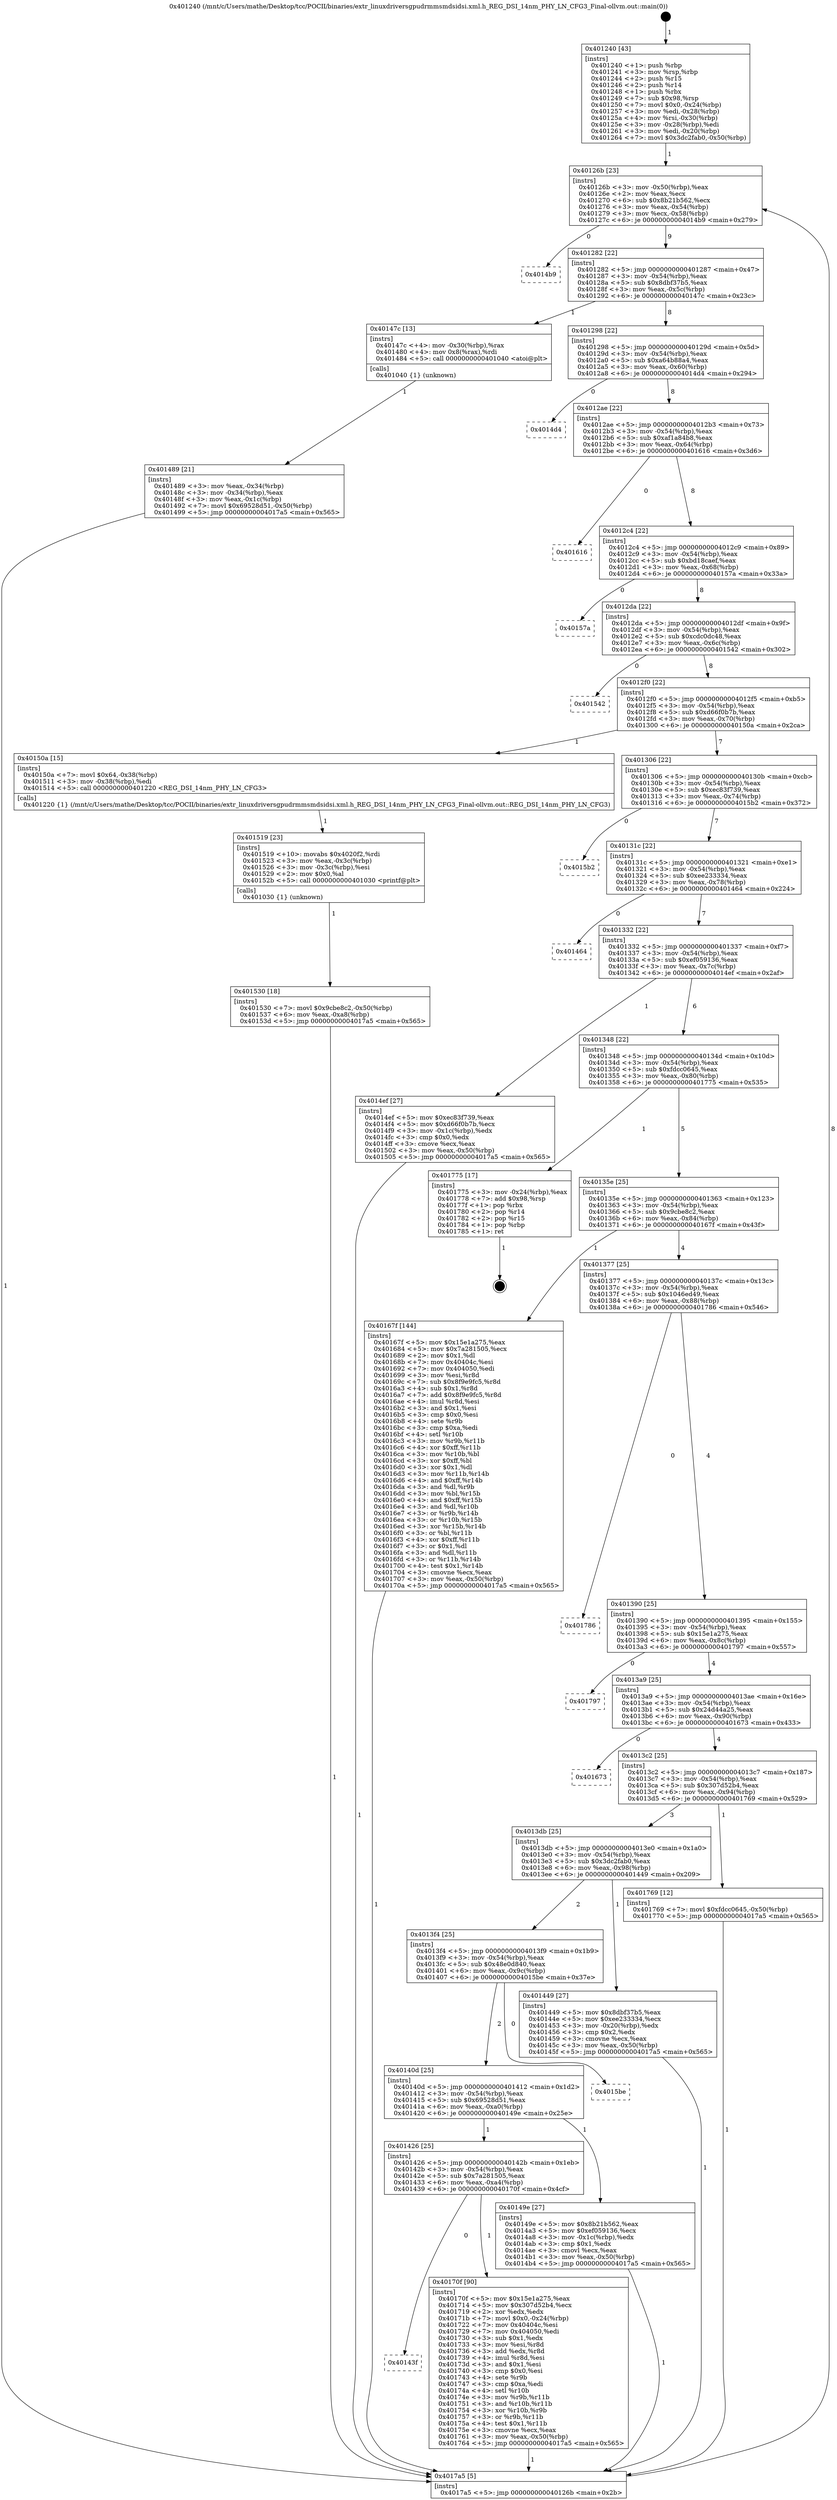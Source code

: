 digraph "0x401240" {
  label = "0x401240 (/mnt/c/Users/mathe/Desktop/tcc/POCII/binaries/extr_linuxdriversgpudrmmsmdsidsi.xml.h_REG_DSI_14nm_PHY_LN_CFG3_Final-ollvm.out::main(0))"
  labelloc = "t"
  node[shape=record]

  Entry [label="",width=0.3,height=0.3,shape=circle,fillcolor=black,style=filled]
  "0x40126b" [label="{
     0x40126b [23]\l
     | [instrs]\l
     &nbsp;&nbsp;0x40126b \<+3\>: mov -0x50(%rbp),%eax\l
     &nbsp;&nbsp;0x40126e \<+2\>: mov %eax,%ecx\l
     &nbsp;&nbsp;0x401270 \<+6\>: sub $0x8b21b562,%ecx\l
     &nbsp;&nbsp;0x401276 \<+3\>: mov %eax,-0x54(%rbp)\l
     &nbsp;&nbsp;0x401279 \<+3\>: mov %ecx,-0x58(%rbp)\l
     &nbsp;&nbsp;0x40127c \<+6\>: je 00000000004014b9 \<main+0x279\>\l
  }"]
  "0x4014b9" [label="{
     0x4014b9\l
  }", style=dashed]
  "0x401282" [label="{
     0x401282 [22]\l
     | [instrs]\l
     &nbsp;&nbsp;0x401282 \<+5\>: jmp 0000000000401287 \<main+0x47\>\l
     &nbsp;&nbsp;0x401287 \<+3\>: mov -0x54(%rbp),%eax\l
     &nbsp;&nbsp;0x40128a \<+5\>: sub $0x8dbf37b5,%eax\l
     &nbsp;&nbsp;0x40128f \<+3\>: mov %eax,-0x5c(%rbp)\l
     &nbsp;&nbsp;0x401292 \<+6\>: je 000000000040147c \<main+0x23c\>\l
  }"]
  Exit [label="",width=0.3,height=0.3,shape=circle,fillcolor=black,style=filled,peripheries=2]
  "0x40147c" [label="{
     0x40147c [13]\l
     | [instrs]\l
     &nbsp;&nbsp;0x40147c \<+4\>: mov -0x30(%rbp),%rax\l
     &nbsp;&nbsp;0x401480 \<+4\>: mov 0x8(%rax),%rdi\l
     &nbsp;&nbsp;0x401484 \<+5\>: call 0000000000401040 \<atoi@plt\>\l
     | [calls]\l
     &nbsp;&nbsp;0x401040 \{1\} (unknown)\l
  }"]
  "0x401298" [label="{
     0x401298 [22]\l
     | [instrs]\l
     &nbsp;&nbsp;0x401298 \<+5\>: jmp 000000000040129d \<main+0x5d\>\l
     &nbsp;&nbsp;0x40129d \<+3\>: mov -0x54(%rbp),%eax\l
     &nbsp;&nbsp;0x4012a0 \<+5\>: sub $0xa64b88a4,%eax\l
     &nbsp;&nbsp;0x4012a5 \<+3\>: mov %eax,-0x60(%rbp)\l
     &nbsp;&nbsp;0x4012a8 \<+6\>: je 00000000004014d4 \<main+0x294\>\l
  }"]
  "0x40143f" [label="{
     0x40143f\l
  }", style=dashed]
  "0x4014d4" [label="{
     0x4014d4\l
  }", style=dashed]
  "0x4012ae" [label="{
     0x4012ae [22]\l
     | [instrs]\l
     &nbsp;&nbsp;0x4012ae \<+5\>: jmp 00000000004012b3 \<main+0x73\>\l
     &nbsp;&nbsp;0x4012b3 \<+3\>: mov -0x54(%rbp),%eax\l
     &nbsp;&nbsp;0x4012b6 \<+5\>: sub $0xaf1a84b8,%eax\l
     &nbsp;&nbsp;0x4012bb \<+3\>: mov %eax,-0x64(%rbp)\l
     &nbsp;&nbsp;0x4012be \<+6\>: je 0000000000401616 \<main+0x3d6\>\l
  }"]
  "0x40170f" [label="{
     0x40170f [90]\l
     | [instrs]\l
     &nbsp;&nbsp;0x40170f \<+5\>: mov $0x15e1a275,%eax\l
     &nbsp;&nbsp;0x401714 \<+5\>: mov $0x307d52b4,%ecx\l
     &nbsp;&nbsp;0x401719 \<+2\>: xor %edx,%edx\l
     &nbsp;&nbsp;0x40171b \<+7\>: movl $0x0,-0x24(%rbp)\l
     &nbsp;&nbsp;0x401722 \<+7\>: mov 0x40404c,%esi\l
     &nbsp;&nbsp;0x401729 \<+7\>: mov 0x404050,%edi\l
     &nbsp;&nbsp;0x401730 \<+3\>: sub $0x1,%edx\l
     &nbsp;&nbsp;0x401733 \<+3\>: mov %esi,%r8d\l
     &nbsp;&nbsp;0x401736 \<+3\>: add %edx,%r8d\l
     &nbsp;&nbsp;0x401739 \<+4\>: imul %r8d,%esi\l
     &nbsp;&nbsp;0x40173d \<+3\>: and $0x1,%esi\l
     &nbsp;&nbsp;0x401740 \<+3\>: cmp $0x0,%esi\l
     &nbsp;&nbsp;0x401743 \<+4\>: sete %r9b\l
     &nbsp;&nbsp;0x401747 \<+3\>: cmp $0xa,%edi\l
     &nbsp;&nbsp;0x40174a \<+4\>: setl %r10b\l
     &nbsp;&nbsp;0x40174e \<+3\>: mov %r9b,%r11b\l
     &nbsp;&nbsp;0x401751 \<+3\>: and %r10b,%r11b\l
     &nbsp;&nbsp;0x401754 \<+3\>: xor %r10b,%r9b\l
     &nbsp;&nbsp;0x401757 \<+3\>: or %r9b,%r11b\l
     &nbsp;&nbsp;0x40175a \<+4\>: test $0x1,%r11b\l
     &nbsp;&nbsp;0x40175e \<+3\>: cmovne %ecx,%eax\l
     &nbsp;&nbsp;0x401761 \<+3\>: mov %eax,-0x50(%rbp)\l
     &nbsp;&nbsp;0x401764 \<+5\>: jmp 00000000004017a5 \<main+0x565\>\l
  }"]
  "0x401616" [label="{
     0x401616\l
  }", style=dashed]
  "0x4012c4" [label="{
     0x4012c4 [22]\l
     | [instrs]\l
     &nbsp;&nbsp;0x4012c4 \<+5\>: jmp 00000000004012c9 \<main+0x89\>\l
     &nbsp;&nbsp;0x4012c9 \<+3\>: mov -0x54(%rbp),%eax\l
     &nbsp;&nbsp;0x4012cc \<+5\>: sub $0xbd18caef,%eax\l
     &nbsp;&nbsp;0x4012d1 \<+3\>: mov %eax,-0x68(%rbp)\l
     &nbsp;&nbsp;0x4012d4 \<+6\>: je 000000000040157a \<main+0x33a\>\l
  }"]
  "0x401530" [label="{
     0x401530 [18]\l
     | [instrs]\l
     &nbsp;&nbsp;0x401530 \<+7\>: movl $0x9cbe8c2,-0x50(%rbp)\l
     &nbsp;&nbsp;0x401537 \<+6\>: mov %eax,-0xa8(%rbp)\l
     &nbsp;&nbsp;0x40153d \<+5\>: jmp 00000000004017a5 \<main+0x565\>\l
  }"]
  "0x40157a" [label="{
     0x40157a\l
  }", style=dashed]
  "0x4012da" [label="{
     0x4012da [22]\l
     | [instrs]\l
     &nbsp;&nbsp;0x4012da \<+5\>: jmp 00000000004012df \<main+0x9f\>\l
     &nbsp;&nbsp;0x4012df \<+3\>: mov -0x54(%rbp),%eax\l
     &nbsp;&nbsp;0x4012e2 \<+5\>: sub $0xcdc0dc48,%eax\l
     &nbsp;&nbsp;0x4012e7 \<+3\>: mov %eax,-0x6c(%rbp)\l
     &nbsp;&nbsp;0x4012ea \<+6\>: je 0000000000401542 \<main+0x302\>\l
  }"]
  "0x401519" [label="{
     0x401519 [23]\l
     | [instrs]\l
     &nbsp;&nbsp;0x401519 \<+10\>: movabs $0x4020f2,%rdi\l
     &nbsp;&nbsp;0x401523 \<+3\>: mov %eax,-0x3c(%rbp)\l
     &nbsp;&nbsp;0x401526 \<+3\>: mov -0x3c(%rbp),%esi\l
     &nbsp;&nbsp;0x401529 \<+2\>: mov $0x0,%al\l
     &nbsp;&nbsp;0x40152b \<+5\>: call 0000000000401030 \<printf@plt\>\l
     | [calls]\l
     &nbsp;&nbsp;0x401030 \{1\} (unknown)\l
  }"]
  "0x401542" [label="{
     0x401542\l
  }", style=dashed]
  "0x4012f0" [label="{
     0x4012f0 [22]\l
     | [instrs]\l
     &nbsp;&nbsp;0x4012f0 \<+5\>: jmp 00000000004012f5 \<main+0xb5\>\l
     &nbsp;&nbsp;0x4012f5 \<+3\>: mov -0x54(%rbp),%eax\l
     &nbsp;&nbsp;0x4012f8 \<+5\>: sub $0xd66f0b7b,%eax\l
     &nbsp;&nbsp;0x4012fd \<+3\>: mov %eax,-0x70(%rbp)\l
     &nbsp;&nbsp;0x401300 \<+6\>: je 000000000040150a \<main+0x2ca\>\l
  }"]
  "0x401426" [label="{
     0x401426 [25]\l
     | [instrs]\l
     &nbsp;&nbsp;0x401426 \<+5\>: jmp 000000000040142b \<main+0x1eb\>\l
     &nbsp;&nbsp;0x40142b \<+3\>: mov -0x54(%rbp),%eax\l
     &nbsp;&nbsp;0x40142e \<+5\>: sub $0x7a281505,%eax\l
     &nbsp;&nbsp;0x401433 \<+6\>: mov %eax,-0xa4(%rbp)\l
     &nbsp;&nbsp;0x401439 \<+6\>: je 000000000040170f \<main+0x4cf\>\l
  }"]
  "0x40150a" [label="{
     0x40150a [15]\l
     | [instrs]\l
     &nbsp;&nbsp;0x40150a \<+7\>: movl $0x64,-0x38(%rbp)\l
     &nbsp;&nbsp;0x401511 \<+3\>: mov -0x38(%rbp),%edi\l
     &nbsp;&nbsp;0x401514 \<+5\>: call 0000000000401220 \<REG_DSI_14nm_PHY_LN_CFG3\>\l
     | [calls]\l
     &nbsp;&nbsp;0x401220 \{1\} (/mnt/c/Users/mathe/Desktop/tcc/POCII/binaries/extr_linuxdriversgpudrmmsmdsidsi.xml.h_REG_DSI_14nm_PHY_LN_CFG3_Final-ollvm.out::REG_DSI_14nm_PHY_LN_CFG3)\l
  }"]
  "0x401306" [label="{
     0x401306 [22]\l
     | [instrs]\l
     &nbsp;&nbsp;0x401306 \<+5\>: jmp 000000000040130b \<main+0xcb\>\l
     &nbsp;&nbsp;0x40130b \<+3\>: mov -0x54(%rbp),%eax\l
     &nbsp;&nbsp;0x40130e \<+5\>: sub $0xec83f739,%eax\l
     &nbsp;&nbsp;0x401313 \<+3\>: mov %eax,-0x74(%rbp)\l
     &nbsp;&nbsp;0x401316 \<+6\>: je 00000000004015b2 \<main+0x372\>\l
  }"]
  "0x40149e" [label="{
     0x40149e [27]\l
     | [instrs]\l
     &nbsp;&nbsp;0x40149e \<+5\>: mov $0x8b21b562,%eax\l
     &nbsp;&nbsp;0x4014a3 \<+5\>: mov $0xef059136,%ecx\l
     &nbsp;&nbsp;0x4014a8 \<+3\>: mov -0x1c(%rbp),%edx\l
     &nbsp;&nbsp;0x4014ab \<+3\>: cmp $0x1,%edx\l
     &nbsp;&nbsp;0x4014ae \<+3\>: cmovl %ecx,%eax\l
     &nbsp;&nbsp;0x4014b1 \<+3\>: mov %eax,-0x50(%rbp)\l
     &nbsp;&nbsp;0x4014b4 \<+5\>: jmp 00000000004017a5 \<main+0x565\>\l
  }"]
  "0x4015b2" [label="{
     0x4015b2\l
  }", style=dashed]
  "0x40131c" [label="{
     0x40131c [22]\l
     | [instrs]\l
     &nbsp;&nbsp;0x40131c \<+5\>: jmp 0000000000401321 \<main+0xe1\>\l
     &nbsp;&nbsp;0x401321 \<+3\>: mov -0x54(%rbp),%eax\l
     &nbsp;&nbsp;0x401324 \<+5\>: sub $0xee233334,%eax\l
     &nbsp;&nbsp;0x401329 \<+3\>: mov %eax,-0x78(%rbp)\l
     &nbsp;&nbsp;0x40132c \<+6\>: je 0000000000401464 \<main+0x224\>\l
  }"]
  "0x40140d" [label="{
     0x40140d [25]\l
     | [instrs]\l
     &nbsp;&nbsp;0x40140d \<+5\>: jmp 0000000000401412 \<main+0x1d2\>\l
     &nbsp;&nbsp;0x401412 \<+3\>: mov -0x54(%rbp),%eax\l
     &nbsp;&nbsp;0x401415 \<+5\>: sub $0x69528d51,%eax\l
     &nbsp;&nbsp;0x40141a \<+6\>: mov %eax,-0xa0(%rbp)\l
     &nbsp;&nbsp;0x401420 \<+6\>: je 000000000040149e \<main+0x25e\>\l
  }"]
  "0x401464" [label="{
     0x401464\l
  }", style=dashed]
  "0x401332" [label="{
     0x401332 [22]\l
     | [instrs]\l
     &nbsp;&nbsp;0x401332 \<+5\>: jmp 0000000000401337 \<main+0xf7\>\l
     &nbsp;&nbsp;0x401337 \<+3\>: mov -0x54(%rbp),%eax\l
     &nbsp;&nbsp;0x40133a \<+5\>: sub $0xef059136,%eax\l
     &nbsp;&nbsp;0x40133f \<+3\>: mov %eax,-0x7c(%rbp)\l
     &nbsp;&nbsp;0x401342 \<+6\>: je 00000000004014ef \<main+0x2af\>\l
  }"]
  "0x4015be" [label="{
     0x4015be\l
  }", style=dashed]
  "0x4014ef" [label="{
     0x4014ef [27]\l
     | [instrs]\l
     &nbsp;&nbsp;0x4014ef \<+5\>: mov $0xec83f739,%eax\l
     &nbsp;&nbsp;0x4014f4 \<+5\>: mov $0xd66f0b7b,%ecx\l
     &nbsp;&nbsp;0x4014f9 \<+3\>: mov -0x1c(%rbp),%edx\l
     &nbsp;&nbsp;0x4014fc \<+3\>: cmp $0x0,%edx\l
     &nbsp;&nbsp;0x4014ff \<+3\>: cmove %ecx,%eax\l
     &nbsp;&nbsp;0x401502 \<+3\>: mov %eax,-0x50(%rbp)\l
     &nbsp;&nbsp;0x401505 \<+5\>: jmp 00000000004017a5 \<main+0x565\>\l
  }"]
  "0x401348" [label="{
     0x401348 [22]\l
     | [instrs]\l
     &nbsp;&nbsp;0x401348 \<+5\>: jmp 000000000040134d \<main+0x10d\>\l
     &nbsp;&nbsp;0x40134d \<+3\>: mov -0x54(%rbp),%eax\l
     &nbsp;&nbsp;0x401350 \<+5\>: sub $0xfdcc0645,%eax\l
     &nbsp;&nbsp;0x401355 \<+3\>: mov %eax,-0x80(%rbp)\l
     &nbsp;&nbsp;0x401358 \<+6\>: je 0000000000401775 \<main+0x535\>\l
  }"]
  "0x401489" [label="{
     0x401489 [21]\l
     | [instrs]\l
     &nbsp;&nbsp;0x401489 \<+3\>: mov %eax,-0x34(%rbp)\l
     &nbsp;&nbsp;0x40148c \<+3\>: mov -0x34(%rbp),%eax\l
     &nbsp;&nbsp;0x40148f \<+3\>: mov %eax,-0x1c(%rbp)\l
     &nbsp;&nbsp;0x401492 \<+7\>: movl $0x69528d51,-0x50(%rbp)\l
     &nbsp;&nbsp;0x401499 \<+5\>: jmp 00000000004017a5 \<main+0x565\>\l
  }"]
  "0x401775" [label="{
     0x401775 [17]\l
     | [instrs]\l
     &nbsp;&nbsp;0x401775 \<+3\>: mov -0x24(%rbp),%eax\l
     &nbsp;&nbsp;0x401778 \<+7\>: add $0x98,%rsp\l
     &nbsp;&nbsp;0x40177f \<+1\>: pop %rbx\l
     &nbsp;&nbsp;0x401780 \<+2\>: pop %r14\l
     &nbsp;&nbsp;0x401782 \<+2\>: pop %r15\l
     &nbsp;&nbsp;0x401784 \<+1\>: pop %rbp\l
     &nbsp;&nbsp;0x401785 \<+1\>: ret\l
  }"]
  "0x40135e" [label="{
     0x40135e [25]\l
     | [instrs]\l
     &nbsp;&nbsp;0x40135e \<+5\>: jmp 0000000000401363 \<main+0x123\>\l
     &nbsp;&nbsp;0x401363 \<+3\>: mov -0x54(%rbp),%eax\l
     &nbsp;&nbsp;0x401366 \<+5\>: sub $0x9cbe8c2,%eax\l
     &nbsp;&nbsp;0x40136b \<+6\>: mov %eax,-0x84(%rbp)\l
     &nbsp;&nbsp;0x401371 \<+6\>: je 000000000040167f \<main+0x43f\>\l
  }"]
  "0x401240" [label="{
     0x401240 [43]\l
     | [instrs]\l
     &nbsp;&nbsp;0x401240 \<+1\>: push %rbp\l
     &nbsp;&nbsp;0x401241 \<+3\>: mov %rsp,%rbp\l
     &nbsp;&nbsp;0x401244 \<+2\>: push %r15\l
     &nbsp;&nbsp;0x401246 \<+2\>: push %r14\l
     &nbsp;&nbsp;0x401248 \<+1\>: push %rbx\l
     &nbsp;&nbsp;0x401249 \<+7\>: sub $0x98,%rsp\l
     &nbsp;&nbsp;0x401250 \<+7\>: movl $0x0,-0x24(%rbp)\l
     &nbsp;&nbsp;0x401257 \<+3\>: mov %edi,-0x28(%rbp)\l
     &nbsp;&nbsp;0x40125a \<+4\>: mov %rsi,-0x30(%rbp)\l
     &nbsp;&nbsp;0x40125e \<+3\>: mov -0x28(%rbp),%edi\l
     &nbsp;&nbsp;0x401261 \<+3\>: mov %edi,-0x20(%rbp)\l
     &nbsp;&nbsp;0x401264 \<+7\>: movl $0x3dc2fab0,-0x50(%rbp)\l
  }"]
  "0x40167f" [label="{
     0x40167f [144]\l
     | [instrs]\l
     &nbsp;&nbsp;0x40167f \<+5\>: mov $0x15e1a275,%eax\l
     &nbsp;&nbsp;0x401684 \<+5\>: mov $0x7a281505,%ecx\l
     &nbsp;&nbsp;0x401689 \<+2\>: mov $0x1,%dl\l
     &nbsp;&nbsp;0x40168b \<+7\>: mov 0x40404c,%esi\l
     &nbsp;&nbsp;0x401692 \<+7\>: mov 0x404050,%edi\l
     &nbsp;&nbsp;0x401699 \<+3\>: mov %esi,%r8d\l
     &nbsp;&nbsp;0x40169c \<+7\>: sub $0x8f9e9fc5,%r8d\l
     &nbsp;&nbsp;0x4016a3 \<+4\>: sub $0x1,%r8d\l
     &nbsp;&nbsp;0x4016a7 \<+7\>: add $0x8f9e9fc5,%r8d\l
     &nbsp;&nbsp;0x4016ae \<+4\>: imul %r8d,%esi\l
     &nbsp;&nbsp;0x4016b2 \<+3\>: and $0x1,%esi\l
     &nbsp;&nbsp;0x4016b5 \<+3\>: cmp $0x0,%esi\l
     &nbsp;&nbsp;0x4016b8 \<+4\>: sete %r9b\l
     &nbsp;&nbsp;0x4016bc \<+3\>: cmp $0xa,%edi\l
     &nbsp;&nbsp;0x4016bf \<+4\>: setl %r10b\l
     &nbsp;&nbsp;0x4016c3 \<+3\>: mov %r9b,%r11b\l
     &nbsp;&nbsp;0x4016c6 \<+4\>: xor $0xff,%r11b\l
     &nbsp;&nbsp;0x4016ca \<+3\>: mov %r10b,%bl\l
     &nbsp;&nbsp;0x4016cd \<+3\>: xor $0xff,%bl\l
     &nbsp;&nbsp;0x4016d0 \<+3\>: xor $0x1,%dl\l
     &nbsp;&nbsp;0x4016d3 \<+3\>: mov %r11b,%r14b\l
     &nbsp;&nbsp;0x4016d6 \<+4\>: and $0xff,%r14b\l
     &nbsp;&nbsp;0x4016da \<+3\>: and %dl,%r9b\l
     &nbsp;&nbsp;0x4016dd \<+3\>: mov %bl,%r15b\l
     &nbsp;&nbsp;0x4016e0 \<+4\>: and $0xff,%r15b\l
     &nbsp;&nbsp;0x4016e4 \<+3\>: and %dl,%r10b\l
     &nbsp;&nbsp;0x4016e7 \<+3\>: or %r9b,%r14b\l
     &nbsp;&nbsp;0x4016ea \<+3\>: or %r10b,%r15b\l
     &nbsp;&nbsp;0x4016ed \<+3\>: xor %r15b,%r14b\l
     &nbsp;&nbsp;0x4016f0 \<+3\>: or %bl,%r11b\l
     &nbsp;&nbsp;0x4016f3 \<+4\>: xor $0xff,%r11b\l
     &nbsp;&nbsp;0x4016f7 \<+3\>: or $0x1,%dl\l
     &nbsp;&nbsp;0x4016fa \<+3\>: and %dl,%r11b\l
     &nbsp;&nbsp;0x4016fd \<+3\>: or %r11b,%r14b\l
     &nbsp;&nbsp;0x401700 \<+4\>: test $0x1,%r14b\l
     &nbsp;&nbsp;0x401704 \<+3\>: cmovne %ecx,%eax\l
     &nbsp;&nbsp;0x401707 \<+3\>: mov %eax,-0x50(%rbp)\l
     &nbsp;&nbsp;0x40170a \<+5\>: jmp 00000000004017a5 \<main+0x565\>\l
  }"]
  "0x401377" [label="{
     0x401377 [25]\l
     | [instrs]\l
     &nbsp;&nbsp;0x401377 \<+5\>: jmp 000000000040137c \<main+0x13c\>\l
     &nbsp;&nbsp;0x40137c \<+3\>: mov -0x54(%rbp),%eax\l
     &nbsp;&nbsp;0x40137f \<+5\>: sub $0x1046ed49,%eax\l
     &nbsp;&nbsp;0x401384 \<+6\>: mov %eax,-0x88(%rbp)\l
     &nbsp;&nbsp;0x40138a \<+6\>: je 0000000000401786 \<main+0x546\>\l
  }"]
  "0x4017a5" [label="{
     0x4017a5 [5]\l
     | [instrs]\l
     &nbsp;&nbsp;0x4017a5 \<+5\>: jmp 000000000040126b \<main+0x2b\>\l
  }"]
  "0x401786" [label="{
     0x401786\l
  }", style=dashed]
  "0x401390" [label="{
     0x401390 [25]\l
     | [instrs]\l
     &nbsp;&nbsp;0x401390 \<+5\>: jmp 0000000000401395 \<main+0x155\>\l
     &nbsp;&nbsp;0x401395 \<+3\>: mov -0x54(%rbp),%eax\l
     &nbsp;&nbsp;0x401398 \<+5\>: sub $0x15e1a275,%eax\l
     &nbsp;&nbsp;0x40139d \<+6\>: mov %eax,-0x8c(%rbp)\l
     &nbsp;&nbsp;0x4013a3 \<+6\>: je 0000000000401797 \<main+0x557\>\l
  }"]
  "0x4013f4" [label="{
     0x4013f4 [25]\l
     | [instrs]\l
     &nbsp;&nbsp;0x4013f4 \<+5\>: jmp 00000000004013f9 \<main+0x1b9\>\l
     &nbsp;&nbsp;0x4013f9 \<+3\>: mov -0x54(%rbp),%eax\l
     &nbsp;&nbsp;0x4013fc \<+5\>: sub $0x48e0d840,%eax\l
     &nbsp;&nbsp;0x401401 \<+6\>: mov %eax,-0x9c(%rbp)\l
     &nbsp;&nbsp;0x401407 \<+6\>: je 00000000004015be \<main+0x37e\>\l
  }"]
  "0x401797" [label="{
     0x401797\l
  }", style=dashed]
  "0x4013a9" [label="{
     0x4013a9 [25]\l
     | [instrs]\l
     &nbsp;&nbsp;0x4013a9 \<+5\>: jmp 00000000004013ae \<main+0x16e\>\l
     &nbsp;&nbsp;0x4013ae \<+3\>: mov -0x54(%rbp),%eax\l
     &nbsp;&nbsp;0x4013b1 \<+5\>: sub $0x24d44a25,%eax\l
     &nbsp;&nbsp;0x4013b6 \<+6\>: mov %eax,-0x90(%rbp)\l
     &nbsp;&nbsp;0x4013bc \<+6\>: je 0000000000401673 \<main+0x433\>\l
  }"]
  "0x401449" [label="{
     0x401449 [27]\l
     | [instrs]\l
     &nbsp;&nbsp;0x401449 \<+5\>: mov $0x8dbf37b5,%eax\l
     &nbsp;&nbsp;0x40144e \<+5\>: mov $0xee233334,%ecx\l
     &nbsp;&nbsp;0x401453 \<+3\>: mov -0x20(%rbp),%edx\l
     &nbsp;&nbsp;0x401456 \<+3\>: cmp $0x2,%edx\l
     &nbsp;&nbsp;0x401459 \<+3\>: cmovne %ecx,%eax\l
     &nbsp;&nbsp;0x40145c \<+3\>: mov %eax,-0x50(%rbp)\l
     &nbsp;&nbsp;0x40145f \<+5\>: jmp 00000000004017a5 \<main+0x565\>\l
  }"]
  "0x401673" [label="{
     0x401673\l
  }", style=dashed]
  "0x4013c2" [label="{
     0x4013c2 [25]\l
     | [instrs]\l
     &nbsp;&nbsp;0x4013c2 \<+5\>: jmp 00000000004013c7 \<main+0x187\>\l
     &nbsp;&nbsp;0x4013c7 \<+3\>: mov -0x54(%rbp),%eax\l
     &nbsp;&nbsp;0x4013ca \<+5\>: sub $0x307d52b4,%eax\l
     &nbsp;&nbsp;0x4013cf \<+6\>: mov %eax,-0x94(%rbp)\l
     &nbsp;&nbsp;0x4013d5 \<+6\>: je 0000000000401769 \<main+0x529\>\l
  }"]
  "0x4013db" [label="{
     0x4013db [25]\l
     | [instrs]\l
     &nbsp;&nbsp;0x4013db \<+5\>: jmp 00000000004013e0 \<main+0x1a0\>\l
     &nbsp;&nbsp;0x4013e0 \<+3\>: mov -0x54(%rbp),%eax\l
     &nbsp;&nbsp;0x4013e3 \<+5\>: sub $0x3dc2fab0,%eax\l
     &nbsp;&nbsp;0x4013e8 \<+6\>: mov %eax,-0x98(%rbp)\l
     &nbsp;&nbsp;0x4013ee \<+6\>: je 0000000000401449 \<main+0x209\>\l
  }"]
  "0x401769" [label="{
     0x401769 [12]\l
     | [instrs]\l
     &nbsp;&nbsp;0x401769 \<+7\>: movl $0xfdcc0645,-0x50(%rbp)\l
     &nbsp;&nbsp;0x401770 \<+5\>: jmp 00000000004017a5 \<main+0x565\>\l
  }"]
  Entry -> "0x401240" [label=" 1"]
  "0x40126b" -> "0x4014b9" [label=" 0"]
  "0x40126b" -> "0x401282" [label=" 9"]
  "0x401775" -> Exit [label=" 1"]
  "0x401282" -> "0x40147c" [label=" 1"]
  "0x401282" -> "0x401298" [label=" 8"]
  "0x401769" -> "0x4017a5" [label=" 1"]
  "0x401298" -> "0x4014d4" [label=" 0"]
  "0x401298" -> "0x4012ae" [label=" 8"]
  "0x40170f" -> "0x4017a5" [label=" 1"]
  "0x4012ae" -> "0x401616" [label=" 0"]
  "0x4012ae" -> "0x4012c4" [label=" 8"]
  "0x401426" -> "0x40143f" [label=" 0"]
  "0x4012c4" -> "0x40157a" [label=" 0"]
  "0x4012c4" -> "0x4012da" [label=" 8"]
  "0x401426" -> "0x40170f" [label=" 1"]
  "0x4012da" -> "0x401542" [label=" 0"]
  "0x4012da" -> "0x4012f0" [label=" 8"]
  "0x40167f" -> "0x4017a5" [label=" 1"]
  "0x4012f0" -> "0x40150a" [label=" 1"]
  "0x4012f0" -> "0x401306" [label=" 7"]
  "0x401530" -> "0x4017a5" [label=" 1"]
  "0x401306" -> "0x4015b2" [label=" 0"]
  "0x401306" -> "0x40131c" [label=" 7"]
  "0x401519" -> "0x401530" [label=" 1"]
  "0x40131c" -> "0x401464" [label=" 0"]
  "0x40131c" -> "0x401332" [label=" 7"]
  "0x4014ef" -> "0x4017a5" [label=" 1"]
  "0x401332" -> "0x4014ef" [label=" 1"]
  "0x401332" -> "0x401348" [label=" 6"]
  "0x40149e" -> "0x4017a5" [label=" 1"]
  "0x401348" -> "0x401775" [label=" 1"]
  "0x401348" -> "0x40135e" [label=" 5"]
  "0x40140d" -> "0x40149e" [label=" 1"]
  "0x40135e" -> "0x40167f" [label=" 1"]
  "0x40135e" -> "0x401377" [label=" 4"]
  "0x40150a" -> "0x401519" [label=" 1"]
  "0x401377" -> "0x401786" [label=" 0"]
  "0x401377" -> "0x401390" [label=" 4"]
  "0x4013f4" -> "0x40140d" [label=" 2"]
  "0x401390" -> "0x401797" [label=" 0"]
  "0x401390" -> "0x4013a9" [label=" 4"]
  "0x4013f4" -> "0x4015be" [label=" 0"]
  "0x4013a9" -> "0x401673" [label=" 0"]
  "0x4013a9" -> "0x4013c2" [label=" 4"]
  "0x40140d" -> "0x401426" [label=" 1"]
  "0x4013c2" -> "0x401769" [label=" 1"]
  "0x4013c2" -> "0x4013db" [label=" 3"]
  "0x401489" -> "0x4017a5" [label=" 1"]
  "0x4013db" -> "0x401449" [label=" 1"]
  "0x4013db" -> "0x4013f4" [label=" 2"]
  "0x401449" -> "0x4017a5" [label=" 1"]
  "0x401240" -> "0x40126b" [label=" 1"]
  "0x4017a5" -> "0x40126b" [label=" 8"]
  "0x40147c" -> "0x401489" [label=" 1"]
}
